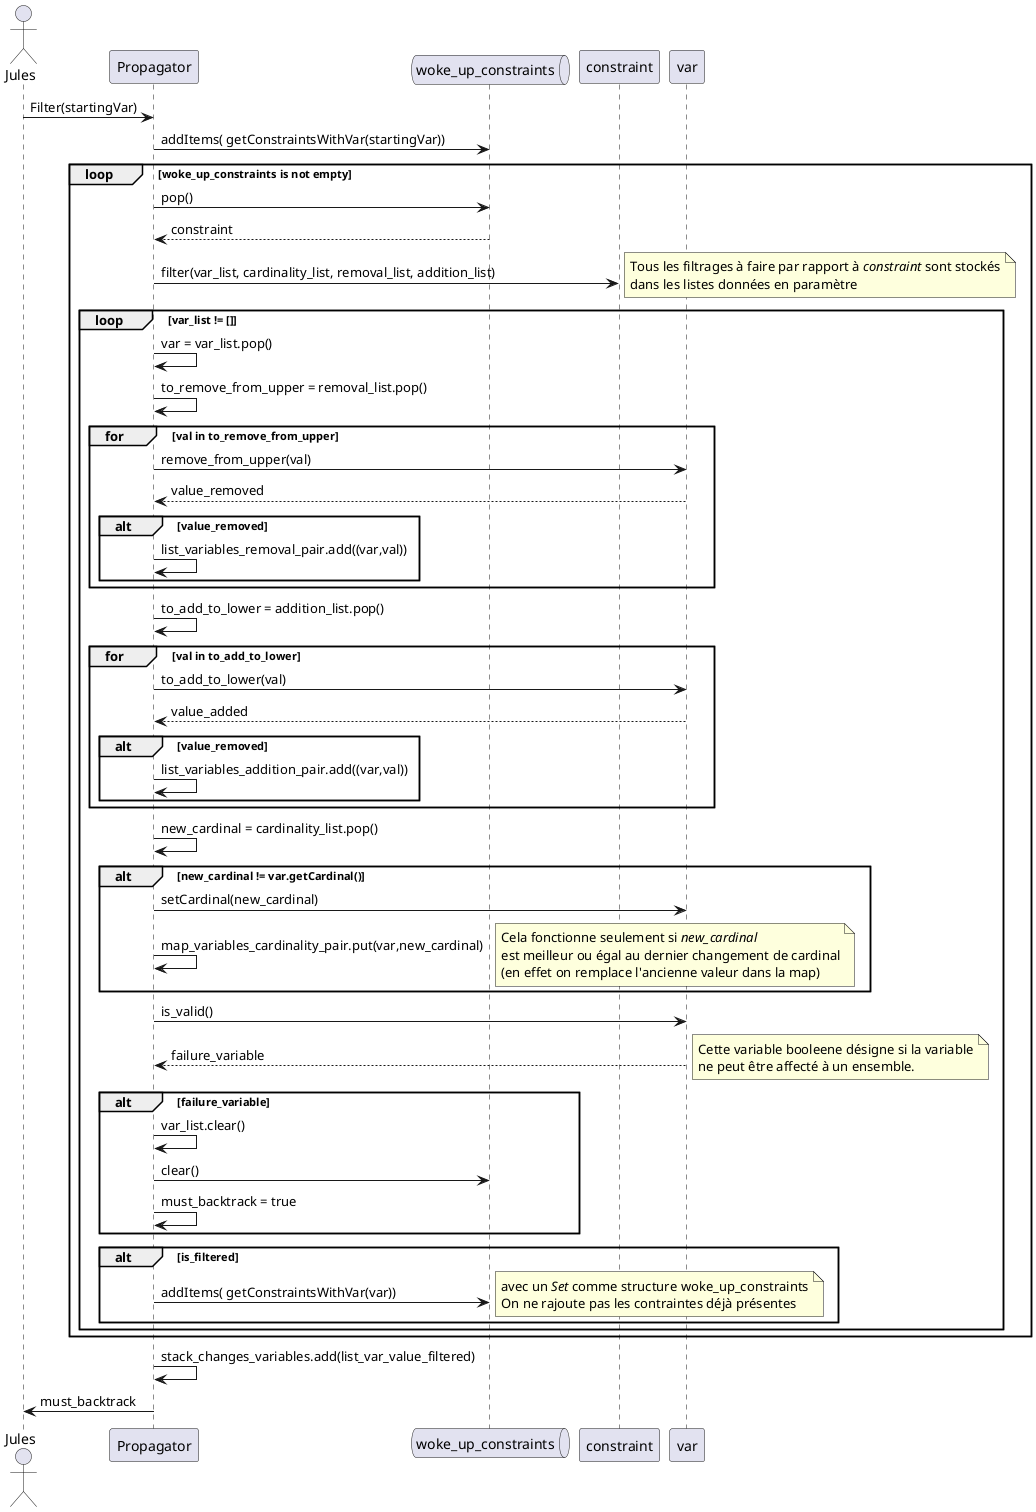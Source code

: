@startuml filter_sequence
actor Jules
participant Propagator
queue woke_up_constraints

participant constraint
participant var

Jules -> Propagator : Filter(startingVar)
Propagator -> woke_up_constraints : addItems( getConstraintsWithVar(startingVar))
loop woke_up_constraints is not empty
    Propagator -> woke_up_constraints : pop()
    return constraint

    Propagator -> constraint : filter(var_list, cardinality_list, removal_list, addition_list)
    note right
        Tous les filtrages à faire par rapport à <i>constraint</i> sont stockés
        dans les listes données en paramètre
    end note

    loop var_list != []
        Propagator -> Propagator : var = var_list.pop()

        Propagator -> Propagator : to_remove_from_upper = removal_list.pop()
        group for [val in to_remove_from_upper]
            Propagator -> var : remove_from_upper(val)
            return value_removed
            alt value_removed
                Propagator -> Propagator : list_variables_removal_pair.add((var,val))
            end
        end

        Propagator -> Propagator : to_add_to_lower = addition_list.pop()
        group for [val in to_add_to_lower]
            Propagator -> var : to_add_to_lower(val)
            return value_added
            alt value_removed
                Propagator -> Propagator : list_variables_addition_pair.add((var,val))
            end
        end

        Propagator -> Propagator : new_cardinal = cardinality_list.pop()
        alt new_cardinal != var.getCardinal()
            Propagator -> var : setCardinal(new_cardinal)
            Propagator -> Propagator : map_variables_cardinality_pair.put(var,new_cardinal)
            note right
                Cela fonctionne seulement si <i>new_cardinal</i>
                est meilleur ou égal au dernier changement de cardinal
                (en effet on remplace l'ancienne valeur dans la map)
            end note
        end
        Propagator -> var : is_valid()
        return failure_variable
        note right
            Cette variable booleene désigne si la variable
            ne peut être affecté à un ensemble.
        end note
        alt failure_variable
            Propagator -> Propagator : var_list.clear()
            Propagator -> woke_up_constraints : clear()
            Propagator -> Propagator : must_backtrack = true
        end
        alt is_filtered
            Propagator -> woke_up_constraints : addItems( getConstraintsWithVar(var))
            note right
                avec un <i>Set</i> comme structure woke_up_constraints
                On ne rajoute pas les contraintes déjà présentes
            end note
        end
    end
end
Propagator -> Propagator : stack_changes_variables.add(list_var_value_filtered)
Propagator -> Jules : must_backtrack
@enduml
